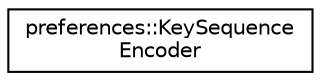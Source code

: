digraph "Graphical Class Hierarchy"
{
 // LATEX_PDF_SIZE
  edge [fontname="Helvetica",fontsize="10",labelfontname="Helvetica",labelfontsize="10"];
  node [fontname="Helvetica",fontsize="10",shape=record];
  rankdir="LR";
  Node0 [label="preferences::KeySequence\lEncoder",height=0.2,width=0.4,color="black", fillcolor="white", style="filled",URL="$classpreferences_1_1_key_sequence_encoder.html",tooltip=" "];
}
